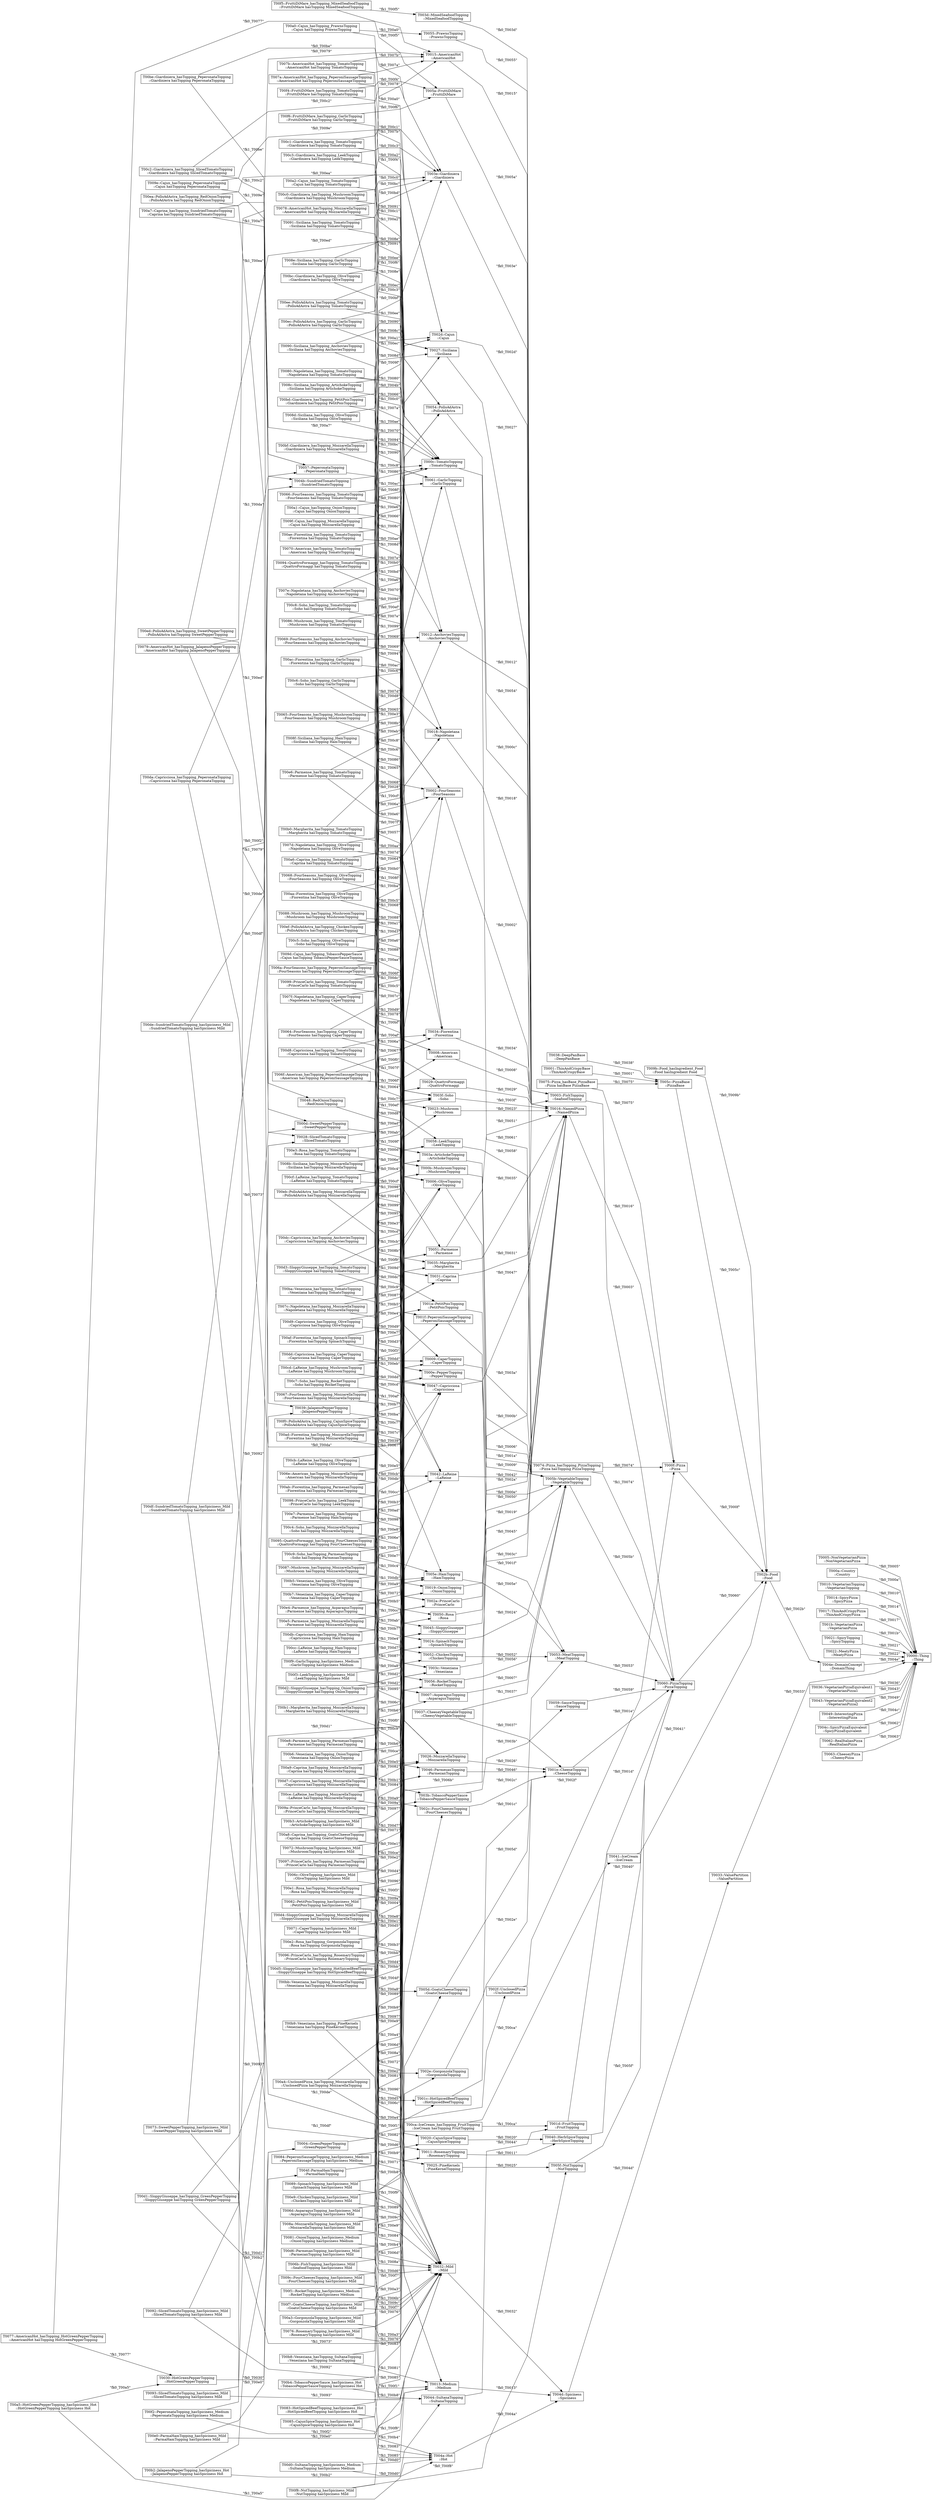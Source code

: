 strict digraph G {
  splines=polyline;
  rankdir=LR;
  T0000 [ label="T0000::Thing
::Thing" shape="box" ];
  T0001 [ label="T0001::ThinAndCrispyBase
::ThinAndCrispyBase" shape="box" ];
  T005c [ label="T005c::PizzaBase
::PizzaBase" shape="box" ];
  T0002 [ label="T0002::FourSeasons
::FourSeasons" shape="box" ];
  T0016 [ label="T0016::NamedPizza
::NamedPizza" shape="box" ];
  T0003 [ label="T0003::FishTopping
::SeafoodTopping" shape="box" ];
  T0060 [ label="T0060::PizzaTopping
::PizzaTopping" shape="box" ];
  T0004 [ label="T0004::GreenPepperTopping
::GreenPepperTopping" shape="box" ];
  T000e [ label="T000e::PepperTopping
::PepperTopping" shape="box" ];
  T0005 [ label="T0005::NonVegetarianPizza
::NonVegetarianPizza" shape="box" ];
  T0006 [ label="T0006::OliveTopping
::OliveTopping" shape="box" ];
  T005b [ label="T005b::VegetableTopping
::VegetableTopping" shape="box" ];
  T0007 [ label="T0007::AsparagusTopping
::AsparagusTopping" shape="box" ];
  T0008 [ label="T0008::American
::American" shape="box" ];
  T0009 [ label="T0009::CaperTopping
::CaperTopping" shape="box" ];
  T000a [ label="T000a::Country
::Country" shape="box" ];
  T000b [ label="T000b::MushroomTopping
::MushroomTopping" shape="box" ];
  T000c [ label="T000c::TomatoTopping
::TomatoTopping" shape="box" ];
  T000d [ label="T000d::SweetPepperTopping
::SweetPepperTopping" shape="box" ];
  T000f [ label="T000f::Pizza
::Pizza" shape="box" ];
  T002b [ label="T002b::Food
::Food" shape="box" ];
  T0010 [ label="T0010::VegetarianTopping
::VegetarianTopping" shape="box" ];
  T0011 [ label="T0011::RosemaryTopping
::RosemaryTopping" shape="box" ];
  T0040 [ label="T0040::HerbSpiceTopping
::HerbSpiceTopping" shape="box" ];
  T0012 [ label="T0012::AnchoviesTopping
::AnchoviesTopping" shape="box" ];
  T0013 [ label="T0013::Medium
::Medium" shape="box" ];
  T004d [ label="T004d::Spiciness
::Spiciness" shape="box" ];
  T0014 [ label="T0014::SpicyPizza
::SpicyPizza" shape="box" ];
  T0015 [ label="T0015::AmericanHot
::AmericanHot" shape="box" ];
  T0017 [ label="T0017::ThinAndCrispyPizza
::ThinAndCrispyPizza" shape="box" ];
  T0018 [ label="T0018::Napoletana
::Napoletana" shape="box" ];
  T0019 [ label="T0019::OnionTopping
::OnionTopping" shape="box" ];
  T001a [ label="T001a::PetitPoisTopping
::PetitPoisTopping" shape="box" ];
  T001b [ label="T001b::VegetarianPizza
::VegetarianPizza" shape="box" ];
  T001c [ label="T001c::HotSpicedBeefTopping
::HotSpicedBeefTopping" shape="box" ];
  T0053 [ label="T0053::MeatTopping
::MeatTopping" shape="box" ];
  T001d [ label="T001d::FruitTopping
::FruitTopping" shape="box" ];
  T001e [ label="T001e::CheeseTopping
::CheeseTopping" shape="box" ];
  T001f [ label="T001f::PeperoniSausageTopping
::PeperoniSausageTopping" shape="box" ];
  T0020 [ label="T0020::CajunSpiceTopping
::CajunSpiceTopping" shape="box" ];
  T0021 [ label="T0021::SpicyTopping
::SpicyTopping" shape="box" ];
  T0022 [ label="T0022::MeatyPizza
::MeatyPizza" shape="box" ];
  T0023 [ label="T0023::Mushroom
::Mushroom" shape="box" ];
  T0024 [ label="T0024::SpinachTopping
::SpinachTopping" shape="box" ];
  T0025 [ label="T0025::PineKernels
::PineKernelTopping" shape="box" ];
  T005f [ label="T005f::NutTopping
::NutTopping" shape="box" ];
  T0026 [ label="T0026::MozzarellaTopping
::MozzarellaTopping" shape="box" ];
  T0027 [ label="T0027::Siciliana
::Siciliana" shape="box" ];
  T0028 [ label="T0028::SlicedTomatoTopping
::SlicedTomatoTopping" shape="box" ];
  T0029 [ label="T0029::QuattroFormaggi
::QuattroFormaggi" shape="box" ];
  T002a [ label="T002a::PrinceCarlo
::PrinceCarlo" shape="box" ];
  T004e [ label="T004e::DomainConcept
::DomainThing" shape="box" ];
  T002c [ label="T002c::FourCheesesTopping
::FourCheesesTopping" shape="box" ];
  T002d [ label="T002d::Cajun
::Cajun" shape="box" ];
  T002e [ label="T002e::GorgonzolaTopping
::GorgonzolaTopping" shape="box" ];
  T002f [ label="T002f::UnclosedPizza
::UnclosedPizza" shape="box" ];
  T0030 [ label="T0030::HotGreenPepperTopping
::HotGreenPepperTopping" shape="box" ];
  T0031 [ label="T0031::Caprina
::Caprina" shape="box" ];
  T0032 [ label="T0032::Mild
::Mild" shape="box" ];
  T0033 [ label="T0033::ValuePartition
::ValuePartition" shape="box" ];
  T0034 [ label="T0034::Fiorentina
::Fiorentina" shape="box" ];
  T0035 [ label="T0035::Margherita
::Margherita" shape="box" ];
  T0036 [ label="T0036::VegetarianPizzaEquivalent1
::VegetarianPizza1" shape="box" ];
  T0037 [ label="T0037::CheeseyVegetableTopping
::CheesyVegetableTopping" shape="box" ];
  T0038 [ label="T0038::DeepPanBase
::DeepPanBase" shape="box" ];
  T0039 [ label="T0039::JalapenoPepperTopping
::JalapenoPepperTopping" shape="box" ];
  T003a [ label="T003a::ArtichokeTopping
::ArtichokeTopping" shape="box" ];
  T003b [ label="T003b::TobascoPepperSauce
::TobascoPepperSauceTopping" shape="box" ];
  T0059 [ label="T0059::SauceTopping
::SauceTopping" shape="box" ];
  T003c [ label="T003c::Veneziana
::Veneziana" shape="box" ];
  T003d [ label="T003d::MixedSeafoodTopping
::MixedSeafoodTopping" shape="box" ];
  T003e [ label="T003e::Giardiniera
::Giardiniera" shape="box" ];
  T003f [ label="T003f::Soho
::Soho" shape="box" ];
  T0041 [ label="T0041::IceCream
::IceCream" shape="box" ];
  T0042 [ label="T0042::LaReine
::LaReine" shape="box" ];
  T0043 [ label="T0043::VegetarianPizzaEquivalent2
::VegetarianPizza2" shape="box" ];
  T0044 [ label="T0044::SultanaTopping
::SultanaTopping" shape="box" ];
  T0045 [ label="T0045::SloppyGiuseppe
::SloppyGiuseppe" shape="box" ];
  T0046 [ label="T0046::ParmesanTopping
::ParmezanTopping" shape="box" ];
  T0047 [ label="T0047::Capricciosa
::Capricciosa" shape="box" ];
  T0048 [ label="T0048::RedOnionTopping
::RedOnionTopping" shape="box" ];
  T0049 [ label="T0049::InterestingPizza
::InterestingPizza" shape="box" ];
  T004a [ label="T004a::Hot
::Hot" shape="box" ];
  T004b [ label="T004b::SundriedTomatoTopping
::SundriedTomatoTopping" shape="box" ];
  T004c [ label="T004c::SpicyPizzaEquivalent
::SpicyPizzaEquivalent" shape="box" ];
  T004f [ label="T004f::ParmaHamTopping
::ParmaHamTopping" shape="box" ];
  T005e [ label="T005e::HamTopping
::HamTopping" shape="box" ];
  T0050 [ label="T0050::Rosa
::Rosa" shape="box" ];
  T0051 [ label="T0051::Parmense
::Parmense" shape="box" ];
  T0052 [ label="T0052::ChickenTopping
::ChickenTopping" shape="box" ];
  T0054 [ label="T0054::PolloAdAstra
::PolloAdAstra" shape="box" ];
  T0055 [ label="T0055::PrawnsTopping
::PrawnsTopping" shape="box" ];
  T0056 [ label="T0056::RocketTopping
::RocketTopping" shape="box" ];
  T0057 [ label="T0057::PeperonataTopping
::PeperonataTopping" shape="box" ];
  T0058 [ label="T0058::LeekTopping
::LeekTopping" shape="box" ];
  T005a [ label="T005a::FruttiDiMare
::FruttiDiMare" shape="box" ];
  T005d [ label="T005d::GoatsCheeseTopping
::GoatsCheeseTopping" shape="box" ];
  T0061 [ label="T0061::GarlicTopping
::GarlicTopping" shape="box" ];
  T0062 [ label="T0062::RealItalianPizza
::RealItalianPizza" shape="box" ];
  T0063 [ label="T0063::CheeseyPizza
::CheesyPizza" shape="box" ];
  T0064 [ label="T0064::FourSeasons_hasTopping_CaperTopping
::FourSeasons hasTopping CaperTopping" shape="box" ];
  T0065 [ label="T0065::FourSeasons_hasTopping_MushroomTopping
::FourSeasons hasTopping MushroomTopping" shape="box" ];
  T0066 [ label="T0066::FourSeasons_hasTopping_TomatoTopping
::FourSeasons hasTopping TomatoTopping" shape="box" ];
  T0067 [ label="T0067::FourSeasons_hasTopping_MozzarellaTopping
::FourSeasons hasTopping MozzarellaTopping" shape="box" ];
  T0068 [ label="T0068::FourSeasons_hasTopping_OliveTopping
::FourSeasons hasTopping OliveTopping" shape="box" ];
  T0069 [ label="T0069::FourSeasons_hasTopping_AnchoviesTopping
::FourSeasons hasTopping AnchoviesTopping" shape="box" ];
  T006a [ label="T006a::FourSeasons_hasTopping_PeperoniSausageTopping
::FourSeasons hasTopping PeperoniSausageTopping" shape="box" ];
  T006b [ label="T006b::FishTopping_hasSpiciness_Mild
::SeafoodTopping hasSpiciness Mild" shape="box" ];
  T006c [ label="T006c::OliveTopping_hasSpiciness_Mild
::OliveTopping hasSpiciness Mild" shape="box" ];
  T006d [ label="T006d::AsparagusTopping_hasSpiciness_Mild
::AsparagusTopping hasSpiciness Mild" shape="box" ];
  T006e [ label="T006e::American_hasTopping_MozzarellaTopping
::American hasTopping MozzarellaTopping" shape="box" ];
  T006f [ label="T006f::American_hasTopping_PeperoniSausageTopping
::American hasTopping PeperoniSausageTopping" shape="box" ];
  T0070 [ label="T0070::American_hasTopping_TomatoTopping
::American hasTopping TomatoTopping" shape="box" ];
  T0071 [ label="T0071::CaperTopping_hasSpiciness_Mild
::CaperTopping hasSpiciness Mild" shape="box" ];
  T0072 [ label="T0072::MushroomTopping_hasSpiciness_Mild
::MushroomTopping hasSpiciness Mild" shape="box" ];
  T0073 [ label="T0073::SweetPepperTopping_hasSpiciness_Mild
::SweetPepperTopping hasSpiciness Mild" shape="box" ];
  T0074 [ label="T0074::Pizza_hasTopping_PizzaTopping
::Pizza hasTopping PizzaTopping" shape="box" ];
  T0075 [ label="T0075::Pizza_hasBase_PizzaBase
::Pizza hasBase PizzaBase" shape="box" ];
  T0076 [ label="T0076::RosemaryTopping_hasSpiciness_Mild
::RosemaryTopping hasSpiciness Mild" shape="box" ];
  T0077 [ label="T0077::AmericanHot_hasTopping_HotGreenPepperTopping
::AmericanHot hasTopping HotGreenPepperTopping" shape="box" ];
  T0078 [ label="T0078::AmericanHot_hasTopping_MozzarellaTopping
::AmericanHot hasTopping MozzarellaTopping" shape="box" ];
  T0079 [ label="T0079::AmericanHot_hasTopping_JalapenoPepperTopping
::AmericanHot hasTopping JalapenoPepperTopping" shape="box" ];
  T007a [ label="T007a::AmericanHot_hasTopping_PeperoniSausageTopping
::AmericanHot hasTopping PeperoniSausageTopping" shape="box" ];
  T007b [ label="T007b::AmericanHot_hasTopping_TomatoTopping
::AmericanHot hasTopping TomatoTopping" shape="box" ];
  T007c [ label="T007c::Napoletana_hasTopping_MozzarellaTopping
::Napoletana hasTopping MozzarellaTopping" shape="box" ];
  T007d [ label="T007d::Napoletana_hasTopping_OliveTopping
::Napoletana hasTopping OliveTopping" shape="box" ];
  T007e [ label="T007e::Napoletana_hasTopping_AnchoviesTopping
::Napoletana hasTopping AnchoviesTopping" shape="box" ];
  T007f [ label="T007f::Napoletana_hasTopping_CaperTopping
::Napoletana hasTopping CaperTopping" shape="box" ];
  T0080 [ label="T0080::Napoletana_hasTopping_TomatoTopping
::Napoletana hasTopping TomatoTopping" shape="box" ];
  T0081 [ label="T0081::OnionTopping_hasSpiciness_Medium
::OnionTopping hasSpiciness Medium" shape="box" ];
  T0082 [ label="T0082::PetitPoisTopping_hasSpiciness_Mild
::PetitPoisTopping hasSpiciness Mild" shape="box" ];
  T0083 [ label="T0083::HotSpicedBeefTopping_hasSpiciness_Hot
::HotSpicedBeefTopping hasSpiciness Hot" shape="box" ];
  T0084 [ label="T0084::PeperoniSausageTopping_hasSpiciness_Medium
::PeperoniSausageTopping hasSpiciness Medium" shape="box" ];
  T0085 [ label="T0085::CajunSpiceTopping_hasSpiciness_Hot
::CajunSpiceTopping hasSpiciness Hot" shape="box" ];
  T0086 [ label="T0086::Mushroom_hasTopping_TomatoTopping
::Mushroom hasTopping TomatoTopping" shape="box" ];
  T0087 [ label="T0087::Mushroom_hasTopping_MozzarellaTopping
::Mushroom hasTopping MozzarellaTopping" shape="box" ];
  T0088 [ label="T0088::Mushroom_hasTopping_MushroomTopping
::Mushroom hasTopping MushroomTopping" shape="box" ];
  T0089 [ label="T0089::SpinachTopping_hasSpiciness_Mild
::SpinachTopping hasSpiciness Mild" shape="box" ];
  T008a [ label="T008a::MozzarellaTopping_hasSpiciness_Mild
::MozzarellaTopping hasSpiciness Mild" shape="box" ];
  T008b [ label="T008b::Siciliana_hasTopping_MozzarellaTopping
::Siciliana hasTopping MozzarellaTopping" shape="box" ];
  T008c [ label="T008c::Siciliana_hasTopping_ArtichokeTopping
::Siciliana hasTopping ArtichokeTopping" shape="box" ];
  T008d [ label="T008d::Siciliana_hasTopping_OliveTopping
::Siciliana hasTopping OliveTopping" shape="box" ];
  T008e [ label="T008e::Siciliana_hasTopping_GarlicTopping
::Siciliana hasTopping GarlicTopping" shape="box" ];
  T008f [ label="T008f::Siciliana_hasTopping_HamTopping
::Siciliana hasTopping HamTopping" shape="box" ];
  T0090 [ label="T0090::Siciliana_hasTopping_AnchoviesTopping
::Siciliana hasTopping AnchoviesTopping" shape="box" ];
  T0091 [ label="T0091::Siciliana_hasTopping_TomatoTopping
::Siciliana hasTopping TomatoTopping" shape="box" ];
  T0092 [ label="T0092::SlicedTomatoTopping_hasSpiciness_Mild
::SlicedTomatoTopping hasSpiciness Mild" shape="box" ];
  T0093 [ label="T0093::SlicedTomatoTopping_hasSpiciness_Mild
::SlicedTomatoTopping hasSpiciness Mild" shape="box" ];
  T0094 [ label="T0094::QuattroFormaggi_hasTopping_TomatoTopping
::QuattroFormaggi hasTopping TomatoTopping" shape="box" ];
  T0095 [ label="T0095::QuattroFormaggi_hasTopping_FourCheesesTopping
::QuattroFormaggi hasTopping FourCheesesTopping" shape="box" ];
  T0096 [ label="T0096::PrinceCarlo_hasTopping_RosemaryTopping
::PrinceCarlo hasTopping RosemaryTopping" shape="box" ];
  T0097 [ label="T0097::PrinceCarlo_hasTopping_ParmesanTopping
::PrinceCarlo hasTopping ParmezanTopping" shape="box" ];
  T0098 [ label="T0098::PrinceCarlo_hasTopping_LeekTopping
::PrinceCarlo hasTopping LeekTopping" shape="box" ];
  T0099 [ label="T0099::PrinceCarlo_hasTopping_TomatoTopping
::PrinceCarlo hasTopping TomatoTopping" shape="box" ];
  T009a [ label="T009a::PrinceCarlo_hasTopping_MozzarellaTopping
::PrinceCarlo hasTopping MozzarellaTopping" shape="box" ];
  T009b [ label="T009b::Food_hasIngredient_Food
::Food hasIngredient Food" shape="box" ];
  T009c [ label="T009c::FourCheesesTopping_hasSpiciness_Mild
::FourCheesesTopping hasSpiciness Mild" shape="box" ];
  T009d [ label="T009d::Cajun_hasTopping_TobascoPepperSauce
::Cajun hasTopping TobascoPepperSauceTopping" shape="box" ];
  T009e [ label="T009e::Cajun_hasTopping_PeperonataTopping
::Cajun hasTopping PeperonataTopping" shape="box" ];
  T009f [ label="T009f::Cajun_hasTopping_MozzarellaTopping
::Cajun hasTopping MozzarellaTopping" shape="box" ];
  T00a0 [ label="T00a0::Cajun_hasTopping_PrawnsTopping
::Cajun hasTopping PrawnsTopping" shape="box" ];
  T00a1 [ label="T00a1::Cajun_hasTopping_OnionTopping
::Cajun hasTopping OnionTopping" shape="box" ];
  T00a2 [ label="T00a2::Cajun_hasTopping_TomatoTopping
::Cajun hasTopping TomatoTopping" shape="box" ];
  T00a3 [ label="T00a3::GorgonzolaTopping_hasSpiciness_Mild
::GorgonzolaTopping hasSpiciness Mild" shape="box" ];
  T00a4 [ label="T00a4::UnclosedPizza_hasTopping_MozzarellaTopping
::UnclosedPizza hasTopping MozzarellaTopping" shape="box" ];
  T00a5 [ label="T00a5::HotGreenPepperTopping_hasSpiciness_Hot
::HotGreenPepperTopping hasSpiciness Hot" shape="box" ];
  T00a6 [ label="T00a6::Caprina_hasTopping_TomatoTopping
::Caprina hasTopping TomatoTopping" shape="box" ];
  T00a7 [ label="T00a7::Caprina_hasTopping_SundriedTomatoTopping
::Caprina hasTopping SundriedTomatoTopping" shape="box" ];
  T00a8 [ label="T00a8::Caprina_hasTopping_GoatsCheeseTopping
::Caprina hasTopping GoatsCheeseTopping" shape="box" ];
  T00a9 [ label="T00a9::Caprina_hasTopping_MozzarellaTopping
::Caprina hasTopping MozzarellaTopping" shape="box" ];
  T00aa [ label="T00aa::Fiorentina_hasTopping_OliveTopping
::Fiorentina hasTopping OliveTopping" shape="box" ];
  T00ab [ label="T00ab::Fiorentina_hasTopping_ParmesanTopping
::Fiorentina hasTopping ParmezanTopping" shape="box" ];
  T00ac [ label="T00ac::Fiorentina_hasTopping_GarlicTopping
::Fiorentina hasTopping GarlicTopping" shape="box" ];
  T00ad [ label="T00ad::Fiorentina_hasTopping_MozzarellaTopping
::Fiorentina hasTopping MozzarellaTopping" shape="box" ];
  T00ae [ label="T00ae::Fiorentina_hasTopping_TomatoTopping
::Fiorentina hasTopping TomatoTopping" shape="box" ];
  T00af [ label="T00af::Fiorentina_hasTopping_SpinachTopping
::Fiorentina hasTopping SpinachTopping" shape="box" ];
  T00b0 [ label="T00b0::Margherita_hasTopping_TomatoTopping
::Margherita hasTopping TomatoTopping" shape="box" ];
  T00b1 [ label="T00b1::Margherita_hasTopping_MozzarellaTopping
::Margherita hasTopping MozzarellaTopping" shape="box" ];
  T00b2 [ label="T00b2::JalapenoPepperTopping_hasSpiciness_Hot
::JalapenoPepperTopping hasSpiciness Hot" shape="box" ];
  T00b3 [ label="T00b3::ArtichokeTopping_hasSpiciness_Mild
::ArtichokeTopping hasSpiciness Mild" shape="box" ];
  T00b4 [ label="T00b4::TobascoPepperSauce_hasSpiciness_Hot
::TobascoPepperSauceTopping hasSpiciness Hot" shape="box" ];
  T00b5 [ label="T00b5::Veneziana_hasTopping_OliveTopping
::Veneziana hasTopping OliveTopping" shape="box" ];
  T00b6 [ label="T00b6::Veneziana_hasTopping_OnionTopping
::Veneziana hasTopping OnionTopping" shape="box" ];
  T00b7 [ label="T00b7::Veneziana_hasTopping_CaperTopping
::Veneziana hasTopping CaperTopping" shape="box" ];
  T00b8 [ label="T00b8::Veneziana_hasTopping_SultanaTopping
::Veneziana hasTopping SultanaTopping" shape="box" ];
  T00b9 [ label="T00b9::Veneziana_hasTopping_PineKernels
::Veneziana hasTopping PineKernelTopping" shape="box" ];
  T00ba [ label="T00ba::Veneziana_hasTopping_TomatoTopping
::Veneziana hasTopping TomatoTopping" shape="box" ];
  T00bb [ label="T00bb::Veneziana_hasTopping_MozzarellaTopping
::Veneziana hasTopping MozzarellaTopping" shape="box" ];
  T00bc [ label="T00bc::Giardiniera_hasTopping_OliveTopping
::Giardiniera hasTopping OliveTopping" shape="box" ];
  T00bd [ label="T00bd::Giardiniera_hasTopping_PetitPoisTopping
::Giardiniera hasTopping PetitPoisTopping" shape="box" ];
  T00be [ label="T00be::Giardiniera_hasTopping_PeperonataTopping
::Giardiniera hasTopping PeperonataTopping" shape="box" ];
  T00bf [ label="T00bf::Giardiniera_hasTopping_MozzarellaTopping
::Giardiniera hasTopping MozzarellaTopping" shape="box" ];
  T00c0 [ label="T00c0::Giardiniera_hasTopping_MushroomTopping
::Giardiniera hasTopping MushroomTopping" shape="box" ];
  T00c1 [ label="T00c1::Giardiniera_hasTopping_TomatoTopping
::Giardiniera hasTopping TomatoTopping" shape="box" ];
  T00c2 [ label="T00c2::Giardiniera_hasTopping_SlicedTomatoTopping
::Giardiniera hasTopping SlicedTomatoTopping" shape="box" ];
  T00c3 [ label="T00c3::Giardiniera_hasTopping_LeekTopping
::Giardiniera hasTopping LeekTopping" shape="box" ];
  T00c4 [ label="T00c4::Soho_hasTopping_MozzarellaTopping
::Soho hasTopping MozzarellaTopping" shape="box" ];
  T00c5 [ label="T00c5::Soho_hasTopping_OliveTopping
::Soho hasTopping OliveTopping" shape="box" ];
  T00c6 [ label="T00c6::Soho_hasTopping_GarlicTopping
::Soho hasTopping GarlicTopping" shape="box" ];
  T00c7 [ label="T00c7::Soho_hasTopping_RocketTopping
::Soho hasTopping RocketTopping" shape="box" ];
  T00c8 [ label="T00c8::Soho_hasTopping_TomatoTopping
::Soho hasTopping TomatoTopping" shape="box" ];
  T00c9 [ label="T00c9::Soho_hasTopping_ParmesanTopping
::Soho hasTopping ParmezanTopping" shape="box" ];
  T00ca [ label="T00ca::IceCream_hasTopping_FruitTopping
::IceCream hasTopping FruitTopping" shape="box" ];
  T00cb [ label="T00cb::LaReine_hasTopping_OliveTopping
::LaReine hasTopping OliveTopping" shape="box" ];
  T00cc [ label="T00cc::LaReine_hasTopping_HamTopping
::LaReine hasTopping HamTopping" shape="box" ];
  T00cd [ label="T00cd::LaReine_hasTopping_MushroomTopping
::LaReine hasTopping MushroomTopping" shape="box" ];
  T00ce [ label="T00ce::LaReine_hasTopping_MozzarellaTopping
::LaReine hasTopping MozzarellaTopping" shape="box" ];
  T00cf [ label="T00cf::LaReine_hasTopping_TomatoTopping
::LaReine hasTopping TomatoTopping" shape="box" ];
  T00d0 [ label="T00d0::SultanaTopping_hasSpiciness_Medium
::SultanaTopping hasSpiciness Medium" shape="box" ];
  T00d1 [ label="T00d1::SloppyGiuseppe_hasTopping_GreenPepperTopping
::SloppyGiuseppe hasTopping GreenPepperTopping" shape="box" ];
  T00d2 [ label="T00d2::SloppyGiuseppe_hasTopping_OnionTopping
::SloppyGiuseppe hasTopping OnionTopping" shape="box" ];
  T00d3 [ label="T00d3::SloppyGiuseppe_hasTopping_TomatoTopping
::SloppyGiuseppe hasTopping TomatoTopping" shape="box" ];
  T00d4 [ label="T00d4::SloppyGiuseppe_hasTopping_MozzarellaTopping
::SloppyGiuseppe hasTopping MozzarellaTopping" shape="box" ];
  T00d5 [ label="T00d5::SloppyGiuseppe_hasTopping_HotSpicedBeefTopping
::SloppyGiuseppe hasTopping HotSpicedBeefTopping" shape="box" ];
  T00d6 [ label="T00d6::ParmesanTopping_hasSpiciness_Mild
::ParmezanTopping hasSpiciness Mild" shape="box" ];
  T00d7 [ label="T00d7::Capricciosa_hasTopping_MozzarellaTopping
::Capricciosa hasTopping MozzarellaTopping" shape="box" ];
  T00d8 [ label="T00d8::Capricciosa_hasTopping_TomatoTopping
::Capricciosa hasTopping TomatoTopping" shape="box" ];
  T00d9 [ label="T00d9::Capricciosa_hasTopping_OliveTopping
::Capricciosa hasTopping OliveTopping" shape="box" ];
  T00da [ label="T00da::Capricciosa_hasTopping_PeperonataTopping
::Capricciosa hasTopping PeperonataTopping" shape="box" ];
  T00db [ label="T00db::Capricciosa_hasTopping_HamTopping
::Capricciosa hasTopping HamTopping" shape="box" ];
  T00dc [ label="T00dc::Capricciosa_hasTopping_AnchoviesTopping
::Capricciosa hasTopping AnchoviesTopping" shape="box" ];
  T00dd [ label="T00dd::Capricciosa_hasTopping_CaperTopping
::Capricciosa hasTopping CaperTopping" shape="box" ];
  T00de [ label="T00de::SundriedTomatoTopping_hasSpiciness_Mild
::SundriedTomatoTopping hasSpiciness Mild" shape="box" ];
  T00df [ label="T00df::SundriedTomatoTopping_hasSpiciness_Mild
::SundriedTomatoTopping hasSpiciness Mild" shape="box" ];
  T00e0 [ label="T00e0::ParmaHamTopping_hasSpiciness_Mild
::ParmaHamTopping hasSpiciness Mild" shape="box" ];
  T00e1 [ label="T00e1::Rosa_hasTopping_MozzarellaTopping
::Rosa hasTopping MozzarellaTopping" shape="box" ];
  T00e2 [ label="T00e2::Rosa_hasTopping_GorgonzolaTopping
::Rosa hasTopping GorgonzolaTopping" shape="box" ];
  T00e3 [ label="T00e3::Rosa_hasTopping_TomatoTopping
::Rosa hasTopping TomatoTopping" shape="box" ];
  T00e4 [ label="T00e4::Parmense_hasTopping_AsparagusTopping
::Parmense hasTopping AsparagusTopping" shape="box" ];
  T00e5 [ label="T00e5::Parmense_hasTopping_MozzarellaTopping
::Parmense hasTopping MozzarellaTopping" shape="box" ];
  T00e6 [ label="T00e6::Parmense_hasTopping_TomatoTopping
::Parmense hasTopping TomatoTopping" shape="box" ];
  T00e7 [ label="T00e7::Parmense_hasTopping_HamTopping
::Parmense hasTopping HamTopping" shape="box" ];
  T00e8 [ label="T00e8::Parmense_hasTopping_ParmesanTopping
::Parmense hasTopping ParmezanTopping" shape="box" ];
  T00e9 [ label="T00e9::ChickenTopping_hasSpiciness_Mild
::ChickenTopping hasSpiciness Mild" shape="box" ];
  T00ea [ label="T00ea::PolloAdAstra_hasTopping_RedOnionTopping
::PolloAdAstra hasTopping RedOnionTopping" shape="box" ];
  T00eb [ label="T00eb::PolloAdAstra_hasTopping_MozzarellaTopping
::PolloAdAstra hasTopping MozzarellaTopping" shape="box" ];
  T00ec [ label="T00ec::PolloAdAstra_hasTopping_GarlicTopping
::PolloAdAstra hasTopping GarlicTopping" shape="box" ];
  T00ed [ label="T00ed::PolloAdAstra_hasTopping_SweetPepperTopping
::PolloAdAstra hasTopping SweetPepperTopping" shape="box" ];
  T00ee [ label="T00ee::PolloAdAstra_hasTopping_TomatoTopping
::PolloAdAstra hasTopping TomatoTopping" shape="box" ];
  T00ef [ label="T00ef::PolloAdAstra_hasTopping_ChickenTopping
::PolloAdAstra hasTopping ChickenTopping" shape="box" ];
  T00f0 [ label="T00f0::PolloAdAstra_hasTopping_CajunSpiceTopping
::PolloAdAstra hasTopping CajunSpiceTopping" shape="box" ];
  T00f1 [ label="T00f1::RocketTopping_hasSpiciness_Medium
::RocketTopping hasSpiciness Medium" shape="box" ];
  T00f2 [ label="T00f2::PeperonataTopping_hasSpiciness_Medium
::PeperonataTopping hasSpiciness Medium" shape="box" ];
  T00f3 [ label="T00f3::LeekTopping_hasSpiciness_Mild
::LeekTopping hasSpiciness Mild" shape="box" ];
  T00f4 [ label="T00f4::FruttiDiMare_hasTopping_TomatoTopping
::FruttiDiMare hasTopping TomatoTopping" shape="box" ];
  T00f5 [ label="T00f5::FruttiDiMare_hasTopping_MixedSeafoodTopping
::FruttiDiMare hasTopping MixedSeafoodTopping" shape="box" ];
  T00f6 [ label="T00f6::FruttiDiMare_hasTopping_GarlicTopping
::FruttiDiMare hasTopping GarlicTopping" shape="box" ];
  T00f7 [ label="T00f7::GoatsCheeseTopping_hasSpiciness_Mild
::GoatsCheeseTopping hasSpiciness Mild" shape="box" ];
  T00f8 [ label="T00f8::NutTopping_hasSpiciness_Mild
::NutTopping hasSpiciness Mild" shape="box" ];
  T00f9 [ label="T00f9::GarlicTopping_hasSpiciness_Medium
::GarlicTopping hasSpiciness Medium" shape="box" ];
  T0001 -> T005c [ label="\"fk0_T0001\"" ];
  T0002 -> T0016 [ label="\"fk0_T0002\"" ];
  T0003 -> T0060 [ label="\"fk0_T0003\"" ];
  T0004 -> T000e [ label="\"fk0_T0004\"" ];
  T0005 -> T0000 [ label="\"fk0_T0005\"" ];
  T0006 -> T005b [ label="\"fk0_T0006\"" ];
  T0007 -> T005b [ label="\"fk0_T0007\"" ];
  T0008 -> T0016 [ label="\"fk0_T0008\"" ];
  T0009 -> T005b [ label="\"fk0_T0009\"" ];
  T000a -> T0000 [ label="\"fk0_T000a\"" ];
  T000b -> T005b [ label="\"fk0_T000b\"" ];
  T000c -> T005b [ label="\"fk0_T000c\"" ];
  T000d -> T000e [ label="\"fk0_T000d\"" ];
  T000e -> T005b [ label="\"fk0_T000e\"" ];
  T000f -> T002b [ label="\"fk0_T000f\"" ];
  T0010 -> T0000 [ label="\"fk0_T0010\"" ];
  T0011 -> T0040 [ label="\"fk0_T0011\"" ];
  T0012 -> T0003 [ label="\"fk0_T0012\"" ];
  T0013 -> T004d [ label="\"fk0_T0013\"" ];
  T0014 -> T0000 [ label="\"fk0_T0014\"" ];
  T0015 -> T0016 [ label="\"fk0_T0015\"" ];
  T0016 -> T000f [ label="\"fk0_T0016\"" ];
  T0017 -> T0000 [ label="\"fk0_T0017\"" ];
  T0018 -> T0016 [ label="\"fk0_T0018\"" ];
  T0019 -> T005b [ label="\"fk0_T0019\"" ];
  T001a -> T005b [ label="\"fk0_T001a\"" ];
  T001b -> T0000 [ label="\"fk0_T001b\"" ];
  T001c -> T0053 [ label="\"fk0_T001c\"" ];
  T001d -> T0060 [ label="\"fk0_T001d\"" ];
  T001e -> T0060 [ label="\"fk0_T001e\"" ];
  T001f -> T0053 [ label="\"fk0_T001f\"" ];
  T0020 -> T0040 [ label="\"fk0_T0020\"" ];
  T0021 -> T0000 [ label="\"fk0_T0021\"" ];
  T0022 -> T0000 [ label="\"fk0_T0022\"" ];
  T0023 -> T0016 [ label="\"fk0_T0023\"" ];
  T0024 -> T005b [ label="\"fk0_T0024\"" ];
  T0025 -> T005f [ label="\"fk0_T0025\"" ];
  T0026 -> T001e [ label="\"fk0_T0026\"" ];
  T0027 -> T0016 [ label="\"fk0_T0027\"" ];
  T0028 -> T000c [ label="\"fk0_T0028\"" ];
  T0029 -> T0016 [ label="\"fk0_T0029\"" ];
  T002a -> T0016 [ label="\"fk0_T002a\"" ];
  T002b -> T004e [ label="\"fk0_T002b\"" ];
  T002c -> T001e [ label="\"fk0_T002c\"" ];
  T002d -> T0016 [ label="\"fk0_T002d\"" ];
  T002e -> T001e [ label="\"fk0_T002e\"" ];
  T002f -> T000f [ label="\"fk0_T002f\"" ];
  T0030 -> T0004 [ label="\"fk0_T0030\"" ];
  T0031 -> T0016 [ label="\"fk0_T0031\"" ];
  T0032 -> T004d [ label="\"fk0_T0032\"" ];
  T0033 -> T0000 [ label="\"fk0_T0033\"" ];
  T0034 -> T0016 [ label="\"fk0_T0034\"" ];
  T0035 -> T0016 [ label="\"fk0_T0035\"" ];
  T0036 -> T0000 [ label="\"fk0_T0036\"" ];
  T0037 -> T005b [ label="\"fk1_T0037\"" ];
  T0037 -> T001e [ label="\"fk0_T0037\"" ];
  T0038 -> T005c [ label="\"fk0_T0038\"" ];
  T0039 -> T000e [ label="\"fk0_T0039\"" ];
  T003a -> T005b [ label="\"fk0_T003a\"" ];
  T003b -> T0059 [ label="\"fk0_T003b\"" ];
  T003c -> T0016 [ label="\"fk0_T003c\"" ];
  T003d -> T0003 [ label="\"fk0_T003d\"" ];
  T003e -> T0016 [ label="\"fk0_T003e\"" ];
  T003f -> T0016 [ label="\"fk0_T003f\"" ];
  T0040 -> T0060 [ label="\"fk0_T0040\"" ];
  T0041 -> T002b [ label="\"fk0_T0041\"" ];
  T0042 -> T0016 [ label="\"fk0_T0042\"" ];
  T0043 -> T0000 [ label="\"fk0_T0043\"" ];
  T0044 -> T001d [ label="\"fk0_T0044\"" ];
  T0045 -> T0016 [ label="\"fk0_T0045\"" ];
  T0046 -> T001e [ label="\"fk0_T0046\"" ];
  T0047 -> T0016 [ label="\"fk0_T0047\"" ];
  T0048 -> T0019 [ label="\"fk0_T0048\"" ];
  T0049 -> T0000 [ label="\"fk0_T0049\"" ];
  T004a -> T004d [ label="\"fk0_T004a\"" ];
  T004b -> T000c [ label="\"fk0_T004b\"" ];
  T004c -> T0000 [ label="\"fk0_T004c\"" ];
  T004d -> T0033 [ label="\"fk0_T004d\"" ];
  T004e -> T0000 [ label="\"fk0_T004e\"" ];
  T004f -> T005e [ label="\"fk0_T004f\"" ];
  T0050 -> T0016 [ label="\"fk0_T0050\"" ];
  T0051 -> T0016 [ label="\"fk0_T0051\"" ];
  T0052 -> T0053 [ label="\"fk0_T0052\"" ];
  T0053 -> T0060 [ label="\"fk0_T0053\"" ];
  T0054 -> T0016 [ label="\"fk0_T0054\"" ];
  T0055 -> T0003 [ label="\"fk0_T0055\"" ];
  T0056 -> T005b [ label="\"fk0_T0056\"" ];
  T0057 -> T000e [ label="\"fk0_T0057\"" ];
  T0058 -> T005b [ label="\"fk0_T0058\"" ];
  T0059 -> T0060 [ label="\"fk0_T0059\"" ];
  T005a -> T0016 [ label="\"fk0_T005a\"" ];
  T005b -> T0060 [ label="\"fk0_T005b\"" ];
  T005c -> T002b [ label="\"fk0_T005c\"" ];
  T005d -> T001e [ label="\"fk0_T005d\"" ];
  T005e -> T0053 [ label="\"fk0_T005e\"" ];
  T005f -> T0060 [ label="\"fk0_T005f\"" ];
  T0060 -> T002b [ label="\"fk0_T0060\"" ];
  T0061 -> T005b [ label="\"fk0_T0061\"" ];
  T0062 -> T0000 [ label="\"fk0_T0062\"" ];
  T0063 -> T0000 [ label="\"fk0_T0063\"" ];
  T0064 -> T0002 [ label="\"fk0_T0064\"" ];
  T0064 -> T0009 [ label="\"fk1_T0064\"" ];
  T0065 -> T000b [ label="\"fk1_T0065\"" ];
  T0065 -> T0002 [ label="\"fk0_T0065\"" ];
  T0066 -> T000c [ label="\"fk1_T0066\"" ];
  T0066 -> T0002 [ label="\"fk0_T0066\"" ];
  T0067 -> T0026 [ label="\"fk1_T0067\"" ];
  T0067 -> T0002 [ label="\"fk0_T0067\"" ];
  T0068 -> T0002 [ label="\"fk0_T0068\"" ];
  T0068 -> T0006 [ label="\"fk1_T0068\"" ];
  T0069 -> T0002 [ label="\"fk0_T0069\"" ];
  T0069 -> T0012 [ label="\"fk1_T0069\"" ];
  T006a -> T001f [ label="\"fk1_T006a\"" ];
  T006a -> T0002 [ label="\"fk0_T006a\"" ];
  T006b -> T0032 [ label="\"fk1_T006b\"" ];
  T006b -> T0003 [ label="\"fk0_T006b\"" ];
  T006c -> T0032 [ label="\"fk1_T006c\"" ];
  T006c -> T0006 [ label="\"fk0_T006c\"" ];
  T006d -> T0032 [ label="\"fk1_T006d\"" ];
  T006d -> T0007 [ label="\"fk0_T006d\"" ];
  T006e -> T0026 [ label="\"fk1_T006e\"" ];
  T006e -> T0008 [ label="\"fk0_T006e\"" ];
  T006f -> T0008 [ label="\"fk0_T006f\"" ];
  T006f -> T001f [ label="\"fk1_T006f\"" ];
  T0070 -> T000c [ label="\"fk1_T0070\"" ];
  T0070 -> T0008 [ label="\"fk0_T0070\"" ];
  T0071 -> T0032 [ label="\"fk1_T0071\"" ];
  T0071 -> T0009 [ label="\"fk0_T0071\"" ];
  T0072 -> T000b [ label="\"fk0_T0072\"" ];
  T0072 -> T0032 [ label="\"fk1_T0072\"" ];
  T0073 -> T0032 [ label="\"fk1_T0073\"" ];
  T0073 -> T000d [ label="\"fk0_T0073\"" ];
  T0074 -> T000f [ label="\"fk0_T0074\"" ];
  T0074 -> T0060 [ label="\"fk1_T0074\"" ];
  T0075 -> T005c [ label="\"fk1_T0075\"" ];
  T0075 -> T000f [ label="\"fk0_T0075\"" ];
  T0076 -> T0011 [ label="\"fk0_T0076\"" ];
  T0076 -> T0032 [ label="\"fk1_T0076\"" ];
  T0077 -> T0030 [ label="\"fk1_T0077\"" ];
  T0077 -> T0015 [ label="\"fk0_T0077\"" ];
  T0078 -> T0015 [ label="\"fk0_T0078\"" ];
  T0078 -> T0026 [ label="\"fk1_T0078\"" ];
  T0079 -> T0039 [ label="\"fk1_T0079\"" ];
  T0079 -> T0015 [ label="\"fk0_T0079\"" ];
  T007a -> T001f [ label="\"fk1_T007a\"" ];
  T007a -> T0015 [ label="\"fk0_T007a\"" ];
  T007b -> T000c [ label="\"fk1_T007b\"" ];
  T007b -> T0015 [ label="\"fk0_T007b\"" ];
  T007c -> T0018 [ label="\"fk0_T007c\"" ];
  T007c -> T0026 [ label="\"fk1_T007c\"" ];
  T007d -> T0018 [ label="\"fk0_T007d\"" ];
  T007d -> T0006 [ label="\"fk1_T007d\"" ];
  T007e -> T0018 [ label="\"fk0_T007e\"" ];
  T007e -> T0012 [ label="\"fk1_T007e\"" ];
  T007f -> T0018 [ label="\"fk0_T007f\"" ];
  T007f -> T0009 [ label="\"fk1_T007f\"" ];
  T0080 -> T0018 [ label="\"fk0_T0080\"" ];
  T0080 -> T000c [ label="\"fk1_T0080\"" ];
  T0081 -> T0013 [ label="\"fk1_T0081\"" ];
  T0081 -> T0019 [ label="\"fk0_T0081\"" ];
  T0082 -> T001a [ label="\"fk0_T0082\"" ];
  T0082 -> T0032 [ label="\"fk1_T0082\"" ];
  T0083 -> T001c [ label="\"fk0_T0083\"" ];
  T0083 -> T004a [ label="\"fk1_T0083\"" ];
  T0084 -> T001f [ label="\"fk0_T0084\"" ];
  T0084 -> T0013 [ label="\"fk1_T0084\"" ];
  T0085 -> T0020 [ label="\"fk0_T0085\"" ];
  T0085 -> T004a [ label="\"fk1_T0085\"" ];
  T0086 -> T000c [ label="\"fk1_T0086\"" ];
  T0086 -> T0023 [ label="\"fk0_T0086\"" ];
  T0087 -> T0026 [ label="\"fk1_T0087\"" ];
  T0087 -> T0023 [ label="\"fk0_T0087\"" ];
  T0088 -> T000b [ label="\"fk1_T0088\"" ];
  T0088 -> T0023 [ label="\"fk0_T0088\"" ];
  T0089 -> T0032 [ label="\"fk1_T0089\"" ];
  T0089 -> T0024 [ label="\"fk0_T0089\"" ];
  T008a -> T0026 [ label="\"fk0_T008a\"" ];
  T008a -> T0032 [ label="\"fk1_T008a\"" ];
  T008b -> T0027 [ label="\"fk0_T008b\"" ];
  T008b -> T0026 [ label="\"fk1_T008b\"" ];
  T008c -> T0027 [ label="\"fk0_T008c\"" ];
  T008c -> T003a [ label="\"fk1_T008c\"" ];
  T008d -> T0006 [ label="\"fk1_T008d\"" ];
  T008d -> T0027 [ label="\"fk0_T008d\"" ];
  T008e -> T0061 [ label="\"fk1_T008e\"" ];
  T008e -> T0027 [ label="\"fk0_T008e\"" ];
  T008f -> T005e [ label="\"fk1_T008f\"" ];
  T008f -> T0027 [ label="\"fk0_T008f\"" ];
  T0090 -> T0012 [ label="\"fk1_T0090\"" ];
  T0090 -> T0027 [ label="\"fk0_T0090\"" ];
  T0091 -> T0027 [ label="\"fk0_T0091\"" ];
  T0091 -> T000c [ label="\"fk1_T0091\"" ];
  T0092 -> T0032 [ label="\"fk1_T0092\"" ];
  T0092 -> T0028 [ label="\"fk0_T0092\"" ];
  T0093 -> T0032 [ label="\"fk1_T0093\"" ];
  T0093 -> T0028 [ label="\"fk0_T0093\"" ];
  T0094 -> T0029 [ label="\"fk0_T0094\"" ];
  T0094 -> T000c [ label="\"fk1_T0094\"" ];
  T0095 -> T0029 [ label="\"fk0_T0095\"" ];
  T0095 -> T002c [ label="\"fk1_T0095\"" ];
  T0096 -> T0011 [ label="\"fk1_T0096\"" ];
  T0096 -> T002a [ label="\"fk0_T0096\"" ];
  T0097 -> T002a [ label="\"fk0_T0097\"" ];
  T0097 -> T0046 [ label="\"fk1_T0097\"" ];
  T0098 -> T002a [ label="\"fk0_T0098\"" ];
  T0098 -> T0058 [ label="\"fk1_T0098\"" ];
  T0099 -> T002a [ label="\"fk0_T0099\"" ];
  T0099 -> T000c [ label="\"fk1_T0099\"" ];
  T009a -> T002a [ label="\"fk0_T009a\"" ];
  T009a -> T0026 [ label="\"fk1_T009a\"" ];
  T009b -> T002b [ label="\"fk0_T009b\"" ];
  T009c -> T0032 [ label="\"fk1_T009c\"" ];
  T009c -> T002c [ label="\"fk0_T009c\"" ];
  T009d -> T003b [ label="\"fk1_T009d\"" ];
  T009d -> T002d [ label="\"fk0_T009d\"" ];
  T009e -> T002d [ label="\"fk0_T009e\"" ];
  T009e -> T0057 [ label="\"fk1_T009e\"" ];
  T009f -> T002d [ label="\"fk0_T009f\"" ];
  T009f -> T0026 [ label="\"fk1_T009f\"" ];
  T00a0 -> T002d [ label="\"fk0_T00a0\"" ];
  T00a0 -> T0055 [ label="\"fk1_T00a0\"" ];
  T00a1 -> T0019 [ label="\"fk1_T00a1\"" ];
  T00a1 -> T002d [ label="\"fk0_T00a1\"" ];
  T00a2 -> T002d [ label="\"fk0_T00a2\"" ];
  T00a2 -> T000c [ label="\"fk1_T00a2\"" ];
  T00a3 -> T0032 [ label="\"fk1_T00a3\"" ];
  T00a3 -> T002e [ label="\"fk0_T00a3\"" ];
  T00a4 -> T0026 [ label="\"fk1_T00a4\"" ];
  T00a4 -> T002f [ label="\"fk0_T00a4\"" ];
  T00a5 -> T0030 [ label="\"fk0_T00a5\"" ];
  T00a5 -> T004a [ label="\"fk1_T00a5\"" ];
  T00a6 -> T000c [ label="\"fk1_T00a6\"" ];
  T00a6 -> T0031 [ label="\"fk0_T00a6\"" ];
  T00a7 -> T0031 [ label="\"fk0_T00a7\"" ];
  T00a7 -> T004b [ label="\"fk1_T00a7\"" ];
  T00a8 -> T005d [ label="\"fk1_T00a8\"" ];
  T00a8 -> T0031 [ label="\"fk0_T00a8\"" ];
  T00a9 -> T0026 [ label="\"fk1_T00a9\"" ];
  T00a9 -> T0031 [ label="\"fk0_T00a9\"" ];
  T00aa -> T0034 [ label="\"fk0_T00aa\"" ];
  T00aa -> T0006 [ label="\"fk1_T00aa\"" ];
  T00ab -> T0034 [ label="\"fk0_T00ab\"" ];
  T00ab -> T0046 [ label="\"fk1_T00ab\"" ];
  T00ac -> T0061 [ label="\"fk1_T00ac\"" ];
  T00ac -> T0034 [ label="\"fk0_T00ac\"" ];
  T00ad -> T0034 [ label="\"fk0_T00ad\"" ];
  T00ad -> T0026 [ label="\"fk1_T00ad\"" ];
  T00ae -> T000c [ label="\"fk1_T00ae\"" ];
  T00ae -> T0034 [ label="\"fk0_T00ae\"" ];
  T00af -> T0034 [ label="\"fk0_T00af\"" ];
  T00af -> T0024 [ label="\"fk1_T00af\"" ];
  T00b0 -> T000c [ label="\"fk1_T00b0\"" ];
  T00b0 -> T0035 [ label="\"fk0_T00b0\"" ];
  T00b1 -> T0026 [ label="\"fk1_T00b1\"" ];
  T00b1 -> T0035 [ label="\"fk0_T00b1\"" ];
  T00b2 -> T004a [ label="\"fk1_T00b2\"" ];
  T00b2 -> T0039 [ label="\"fk0_T00b2\"" ];
  T00b3 -> T0032 [ label="\"fk1_T00b3\"" ];
  T00b3 -> T003a [ label="\"fk0_T00b3\"" ];
  T00b4 -> T004a [ label="\"fk1_T00b4\"" ];
  T00b4 -> T003b [ label="\"fk0_T00b4\"" ];
  T00b5 -> T0006 [ label="\"fk1_T00b5\"" ];
  T00b5 -> T003c [ label="\"fk0_T00b5\"" ];
  T00b6 -> T003c [ label="\"fk0_T00b6\"" ];
  T00b6 -> T0019 [ label="\"fk1_T00b6\"" ];
  T00b7 -> T003c [ label="\"fk0_T00b7\"" ];
  T00b7 -> T0009 [ label="\"fk1_T00b7\"" ];
  T00b8 -> T003c [ label="\"fk0_T00b8\"" ];
  T00b8 -> T0044 [ label="\"fk1_T00b8\"" ];
  T00b9 -> T0025 [ label="\"fk1_T00b9\"" ];
  T00b9 -> T003c [ label="\"fk0_T00b9\"" ];
  T00ba -> T003c [ label="\"fk0_T00ba\"" ];
  T00ba -> T000c [ label="\"fk1_T00ba\"" ];
  T00bb -> T0026 [ label="\"fk1_T00bb\"" ];
  T00bb -> T003c [ label="\"fk0_T00bb\"" ];
  T00bc -> T0006 [ label="\"fk1_T00bc\"" ];
  T00bc -> T003e [ label="\"fk0_T00bc\"" ];
  T00bd -> T001a [ label="\"fk1_T00bd\"" ];
  T00bd -> T003e [ label="\"fk0_T00bd\"" ];
  T00be -> T003e [ label="\"fk0_T00be\"" ];
  T00be -> T0057 [ label="\"fk1_T00be\"" ];
  T00bf -> T0026 [ label="\"fk1_T00bf\"" ];
  T00bf -> T003e [ label="\"fk0_T00bf\"" ];
  T00c0 -> T000b [ label="\"fk1_T00c0\"" ];
  T00c0 -> T003e [ label="\"fk0_T00c0\"" ];
  T00c1 -> T000c [ label="\"fk1_T00c1\"" ];
  T00c1 -> T003e [ label="\"fk0_T00c1\"" ];
  T00c2 -> T0028 [ label="\"fk1_T00c2\"" ];
  T00c2 -> T003e [ label="\"fk0_T00c2\"" ];
  T00c3 -> T003e [ label="\"fk0_T00c3\"" ];
  T00c3 -> T0058 [ label="\"fk1_T00c3\"" ];
  T00c4 -> T0026 [ label="\"fk1_T00c4\"" ];
  T00c4 -> T003f [ label="\"fk0_T00c4\"" ];
  T00c5 -> T003f [ label="\"fk0_T00c5\"" ];
  T00c5 -> T0006 [ label="\"fk1_T00c5\"" ];
  T00c6 -> T0061 [ label="\"fk1_T00c6\"" ];
  T00c6 -> T003f [ label="\"fk0_T00c6\"" ];
  T00c7 -> T0056 [ label="\"fk1_T00c7\"" ];
  T00c7 -> T003f [ label="\"fk0_T00c7\"" ];
  T00c8 -> T003f [ label="\"fk0_T00c8\"" ];
  T00c8 -> T000c [ label="\"fk1_T00c8\"" ];
  T00c9 -> T003f [ label="\"fk0_T00c9\"" ];
  T00c9 -> T0046 [ label="\"fk1_T00c9\"" ];
  T00ca -> T0041 [ label="\"fk0_T00ca\"" ];
  T00ca -> T001d [ label="\"fk1_T00ca\"" ];
  T00cb -> T0006 [ label="\"fk1_T00cb\"" ];
  T00cb -> T0042 [ label="\"fk0_T00cb\"" ];
  T00cc -> T0042 [ label="\"fk0_T00cc\"" ];
  T00cc -> T005e [ label="\"fk1_T00cc\"" ];
  T00cd -> T0042 [ label="\"fk0_T00cd\"" ];
  T00cd -> T000b [ label="\"fk1_T00cd\"" ];
  T00ce -> T0042 [ label="\"fk0_T00ce\"" ];
  T00ce -> T0026 [ label="\"fk1_T00ce\"" ];
  T00cf -> T000c [ label="\"fk1_T00cf\"" ];
  T00cf -> T0042 [ label="\"fk0_T00cf\"" ];
  T00d0 -> T0044 [ label="\"fk0_T00d0\"" ];
  T00d0 -> T0013 [ label="\"fk1_T00d0\"" ];
  T00d1 -> T0004 [ label="\"fk1_T00d1\"" ];
  T00d1 -> T0045 [ label="\"fk0_T00d1\"" ];
  T00d2 -> T0045 [ label="\"fk0_T00d2\"" ];
  T00d2 -> T0019 [ label="\"fk1_T00d2\"" ];
  T00d3 -> T0045 [ label="\"fk0_T00d3\"" ];
  T00d3 -> T000c [ label="\"fk1_T00d3\"" ];
  T00d4 -> T0026 [ label="\"fk1_T00d4\"" ];
  T00d4 -> T0045 [ label="\"fk0_T00d4\"" ];
  T00d5 -> T0045 [ label="\"fk0_T00d5\"" ];
  T00d5 -> T001c [ label="\"fk1_T00d5\"" ];
  T00d6 -> T0046 [ label="\"fk0_T00d6\"" ];
  T00d6 -> T0032 [ label="\"fk1_T00d6\"" ];
  T00d7 -> T0047 [ label="\"fk0_T00d7\"" ];
  T00d7 -> T0026 [ label="\"fk1_T00d7\"" ];
  T00d8 -> T000c [ label="\"fk1_T00d8\"" ];
  T00d8 -> T0047 [ label="\"fk0_T00d8\"" ];
  T00d9 -> T0006 [ label="\"fk1_T00d9\"" ];
  T00d9 -> T0047 [ label="\"fk0_T00d9\"" ];
  T00da -> T0057 [ label="\"fk1_T00da\"" ];
  T00da -> T0047 [ label="\"fk0_T00da\"" ];
  T00db -> T005e [ label="\"fk1_T00db\"" ];
  T00db -> T0047 [ label="\"fk0_T00db\"" ];
  T00dc -> T0012 [ label="\"fk1_T00dc\"" ];
  T00dc -> T0047 [ label="\"fk0_T00dc\"" ];
  T00dd -> T0009 [ label="\"fk1_T00dd\"" ];
  T00dd -> T0047 [ label="\"fk0_T00dd\"" ];
  T00de -> T004b [ label="\"fk0_T00de\"" ];
  T00de -> T0032 [ label="\"fk1_T00de\"" ];
  T00df -> T004b [ label="\"fk0_T00df\"" ];
  T00df -> T0032 [ label="\"fk1_T00df\"" ];
  T00e0 -> T0032 [ label="\"fk1_T00e0\"" ];
  T00e0 -> T004f [ label="\"fk0_T00e0\"" ];
  T00e1 -> T0050 [ label="\"fk0_T00e1\"" ];
  T00e1 -> T0026 [ label="\"fk1_T00e1\"" ];
  T00e2 -> T0050 [ label="\"fk0_T00e2\"" ];
  T00e2 -> T002e [ label="\"fk1_T00e2\"" ];
  T00e3 -> T0050 [ label="\"fk0_T00e3\"" ];
  T00e3 -> T000c [ label="\"fk1_T00e3\"" ];
  T00e4 -> T0007 [ label="\"fk1_T00e4\"" ];
  T00e4 -> T0051 [ label="\"fk0_T00e4\"" ];
  T00e5 -> T0051 [ label="\"fk0_T00e5\"" ];
  T00e5 -> T0026 [ label="\"fk1_T00e5\"" ];
  T00e6 -> T0051 [ label="\"fk0_T00e6\"" ];
  T00e6 -> T000c [ label="\"fk1_T00e6\"" ];
  T00e7 -> T0051 [ label="\"fk0_T00e7\"" ];
  T00e7 -> T005e [ label="\"fk1_T00e7\"" ];
  T00e8 -> T0051 [ label="\"fk0_T00e8\"" ];
  T00e8 -> T0046 [ label="\"fk1_T00e8\"" ];
  T00e9 -> T0032 [ label="\"fk1_T00e9\"" ];
  T00e9 -> T0052 [ label="\"fk0_T00e9\"" ];
  T00ea -> T0048 [ label="\"fk1_T00ea\"" ];
  T00ea -> T0054 [ label="\"fk0_T00ea\"" ];
  T00eb -> T0026 [ label="\"fk1_T00eb\"" ];
  T00eb -> T0054 [ label="\"fk0_T00eb\"" ];
  T00ec -> T0054 [ label="\"fk0_T00ec\"" ];
  T00ec -> T0061 [ label="\"fk1_T00ec\"" ];
  T00ed -> T0054 [ label="\"fk0_T00ed\"" ];
  T00ed -> T000d [ label="\"fk1_T00ed\"" ];
  T00ee -> T000c [ label="\"fk1_T00ee\"" ];
  T00ee -> T0054 [ label="\"fk0_T00ee\"" ];
  T00ef -> T0052 [ label="\"fk1_T00ef\"" ];
  T00ef -> T0054 [ label="\"fk0_T00ef\"" ];
  T00f0 -> T0054 [ label="\"fk0_T00f0\"" ];
  T00f0 -> T0020 [ label="\"fk1_T00f0\"" ];
  T00f1 -> T0013 [ label="\"fk1_T00f1\"" ];
  T00f1 -> T0056 [ label="\"fk0_T00f1\"" ];
  T00f2 -> T0057 [ label="\"fk0_T00f2\"" ];
  T00f2 -> T0013 [ label="\"fk1_T00f2\"" ];
  T00f3 -> T0058 [ label="\"fk0_T00f3\"" ];
  T00f3 -> T0032 [ label="\"fk1_T00f3\"" ];
  T00f4 -> T000c [ label="\"fk1_T00f4\"" ];
  T00f4 -> T005a [ label="\"fk0_T00f4\"" ];
  T00f5 -> T003d [ label="\"fk1_T00f5\"" ];
  T00f5 -> T005a [ label="\"fk0_T00f5\"" ];
  T00f6 -> T0061 [ label="\"fk1_T00f6\"" ];
  T00f6 -> T005a [ label="\"fk0_T00f6\"" ];
  T00f7 -> T005d [ label="\"fk0_T00f7\"" ];
  T00f7 -> T0032 [ label="\"fk1_T00f7\"" ];
  T00f8 -> T005f [ label="\"fk0_T00f8\"" ];
  T00f8 -> T0032 [ label="\"fk1_T00f8\"" ];
  T00f9 -> T0061 [ label="\"fk0_T00f9\"" ];
  T00f9 -> T0013 [ label="\"fk1_T00f9\"" ];
}
